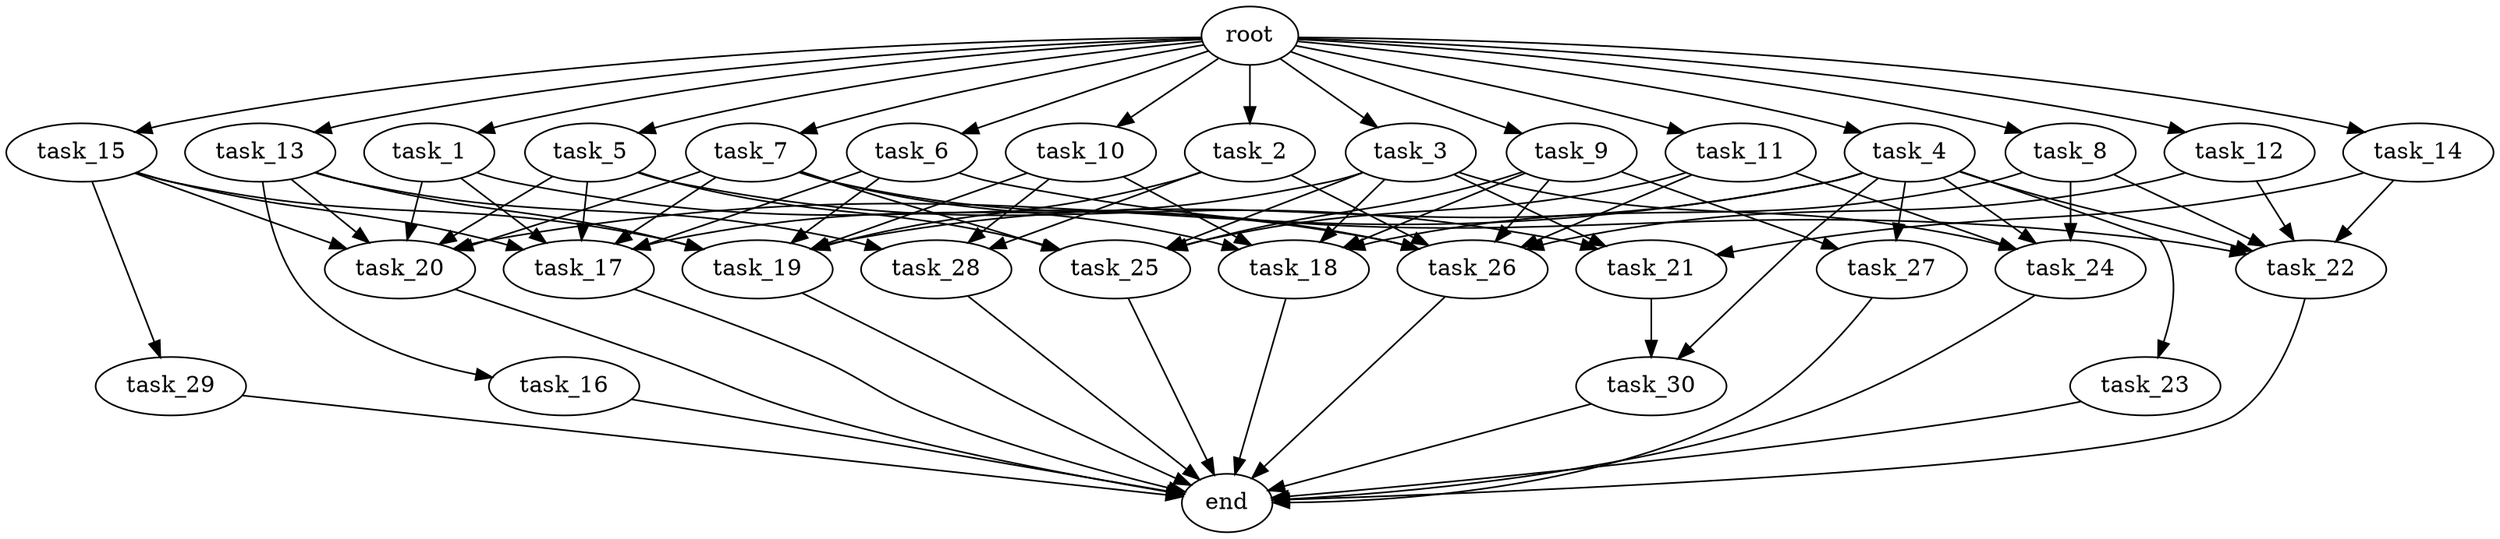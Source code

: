 digraph G {
  root [size="0.000000e+00"];
  task_1 [size="3.879419e+09"];
  task_2 [size="1.893812e+09"];
  task_3 [size="9.449462e+09"];
  task_4 [size="7.253427e+09"];
  task_5 [size="9.109288e+09"];
  task_6 [size="6.203799e+09"];
  task_7 [size="9.694252e+09"];
  task_8 [size="7.665073e+09"];
  task_9 [size="9.921238e+09"];
  task_10 [size="1.623759e+09"];
  task_11 [size="3.421670e+09"];
  task_12 [size="5.221345e+09"];
  task_13 [size="6.895608e+09"];
  task_14 [size="1.942510e+09"];
  task_15 [size="9.911144e+09"];
  task_16 [size="7.573386e+09"];
  task_17 [size="3.514474e+09"];
  task_18 [size="3.402468e+09"];
  task_19 [size="3.893393e+09"];
  task_20 [size="7.567806e+09"];
  task_21 [size="1.036590e+09"];
  task_22 [size="5.124685e+09"];
  task_23 [size="8.118283e+09"];
  task_24 [size="2.124387e+09"];
  task_25 [size="1.902247e+09"];
  task_26 [size="6.375255e+09"];
  task_27 [size="7.734860e+09"];
  task_28 [size="7.477596e+09"];
  task_29 [size="6.699388e+08"];
  task_30 [size="9.930229e+09"];
  end [size="0.000000e+00"];

  root -> task_1 [size="1.000000e-12"];
  root -> task_2 [size="1.000000e-12"];
  root -> task_3 [size="1.000000e-12"];
  root -> task_4 [size="1.000000e-12"];
  root -> task_5 [size="1.000000e-12"];
  root -> task_6 [size="1.000000e-12"];
  root -> task_7 [size="1.000000e-12"];
  root -> task_8 [size="1.000000e-12"];
  root -> task_9 [size="1.000000e-12"];
  root -> task_10 [size="1.000000e-12"];
  root -> task_11 [size="1.000000e-12"];
  root -> task_12 [size="1.000000e-12"];
  root -> task_13 [size="1.000000e-12"];
  root -> task_14 [size="1.000000e-12"];
  root -> task_15 [size="1.000000e-12"];
  task_1 -> task_17 [size="5.857457e+07"];
  task_1 -> task_20 [size="1.261301e+08"];
  task_1 -> task_26 [size="1.062542e+08"];
  task_2 -> task_19 [size="6.488988e+07"];
  task_2 -> task_26 [size="1.062542e+08"];
  task_2 -> task_28 [size="2.492532e+08"];
  task_3 -> task_17 [size="5.857457e+07"];
  task_3 -> task_18 [size="6.804935e+07"];
  task_3 -> task_21 [size="3.455301e+07"];
  task_3 -> task_24 [size="5.310969e+07"];
  task_3 -> task_25 [size="3.804493e+07"];
  task_4 -> task_19 [size="6.488988e+07"];
  task_4 -> task_20 [size="1.261301e+08"];
  task_4 -> task_22 [size="1.024937e+08"];
  task_4 -> task_23 [size="8.118283e+08"];
  task_4 -> task_24 [size="5.310969e+07"];
  task_4 -> task_27 [size="3.867430e+08"];
  task_4 -> task_30 [size="4.965115e+08"];
  task_5 -> task_17 [size="5.857457e+07"];
  task_5 -> task_20 [size="1.261301e+08"];
  task_5 -> task_21 [size="3.455301e+07"];
  task_5 -> task_25 [size="3.804493e+07"];
  task_6 -> task_17 [size="5.857457e+07"];
  task_6 -> task_19 [size="6.488988e+07"];
  task_6 -> task_22 [size="1.024937e+08"];
  task_7 -> task_17 [size="5.857457e+07"];
  task_7 -> task_18 [size="6.804935e+07"];
  task_7 -> task_20 [size="1.261301e+08"];
  task_7 -> task_25 [size="3.804493e+07"];
  task_7 -> task_26 [size="1.062542e+08"];
  task_8 -> task_18 [size="6.804935e+07"];
  task_8 -> task_22 [size="1.024937e+08"];
  task_8 -> task_24 [size="5.310969e+07"];
  task_9 -> task_18 [size="6.804935e+07"];
  task_9 -> task_25 [size="3.804493e+07"];
  task_9 -> task_26 [size="1.062542e+08"];
  task_9 -> task_27 [size="3.867430e+08"];
  task_10 -> task_18 [size="6.804935e+07"];
  task_10 -> task_19 [size="6.488988e+07"];
  task_10 -> task_28 [size="2.492532e+08"];
  task_11 -> task_24 [size="5.310969e+07"];
  task_11 -> task_25 [size="3.804493e+07"];
  task_11 -> task_26 [size="1.062542e+08"];
  task_12 -> task_22 [size="1.024937e+08"];
  task_12 -> task_26 [size="1.062542e+08"];
  task_13 -> task_16 [size="7.573386e+08"];
  task_13 -> task_19 [size="6.488988e+07"];
  task_13 -> task_20 [size="1.261301e+08"];
  task_13 -> task_28 [size="2.492532e+08"];
  task_14 -> task_21 [size="3.455301e+07"];
  task_14 -> task_22 [size="1.024937e+08"];
  task_15 -> task_17 [size="5.857457e+07"];
  task_15 -> task_19 [size="6.488988e+07"];
  task_15 -> task_20 [size="1.261301e+08"];
  task_15 -> task_29 [size="6.699388e+07"];
  task_16 -> end [size="1.000000e-12"];
  task_17 -> end [size="1.000000e-12"];
  task_18 -> end [size="1.000000e-12"];
  task_19 -> end [size="1.000000e-12"];
  task_20 -> end [size="1.000000e-12"];
  task_21 -> task_30 [size="4.965115e+08"];
  task_22 -> end [size="1.000000e-12"];
  task_23 -> end [size="1.000000e-12"];
  task_24 -> end [size="1.000000e-12"];
  task_25 -> end [size="1.000000e-12"];
  task_26 -> end [size="1.000000e-12"];
  task_27 -> end [size="1.000000e-12"];
  task_28 -> end [size="1.000000e-12"];
  task_29 -> end [size="1.000000e-12"];
  task_30 -> end [size="1.000000e-12"];
}
